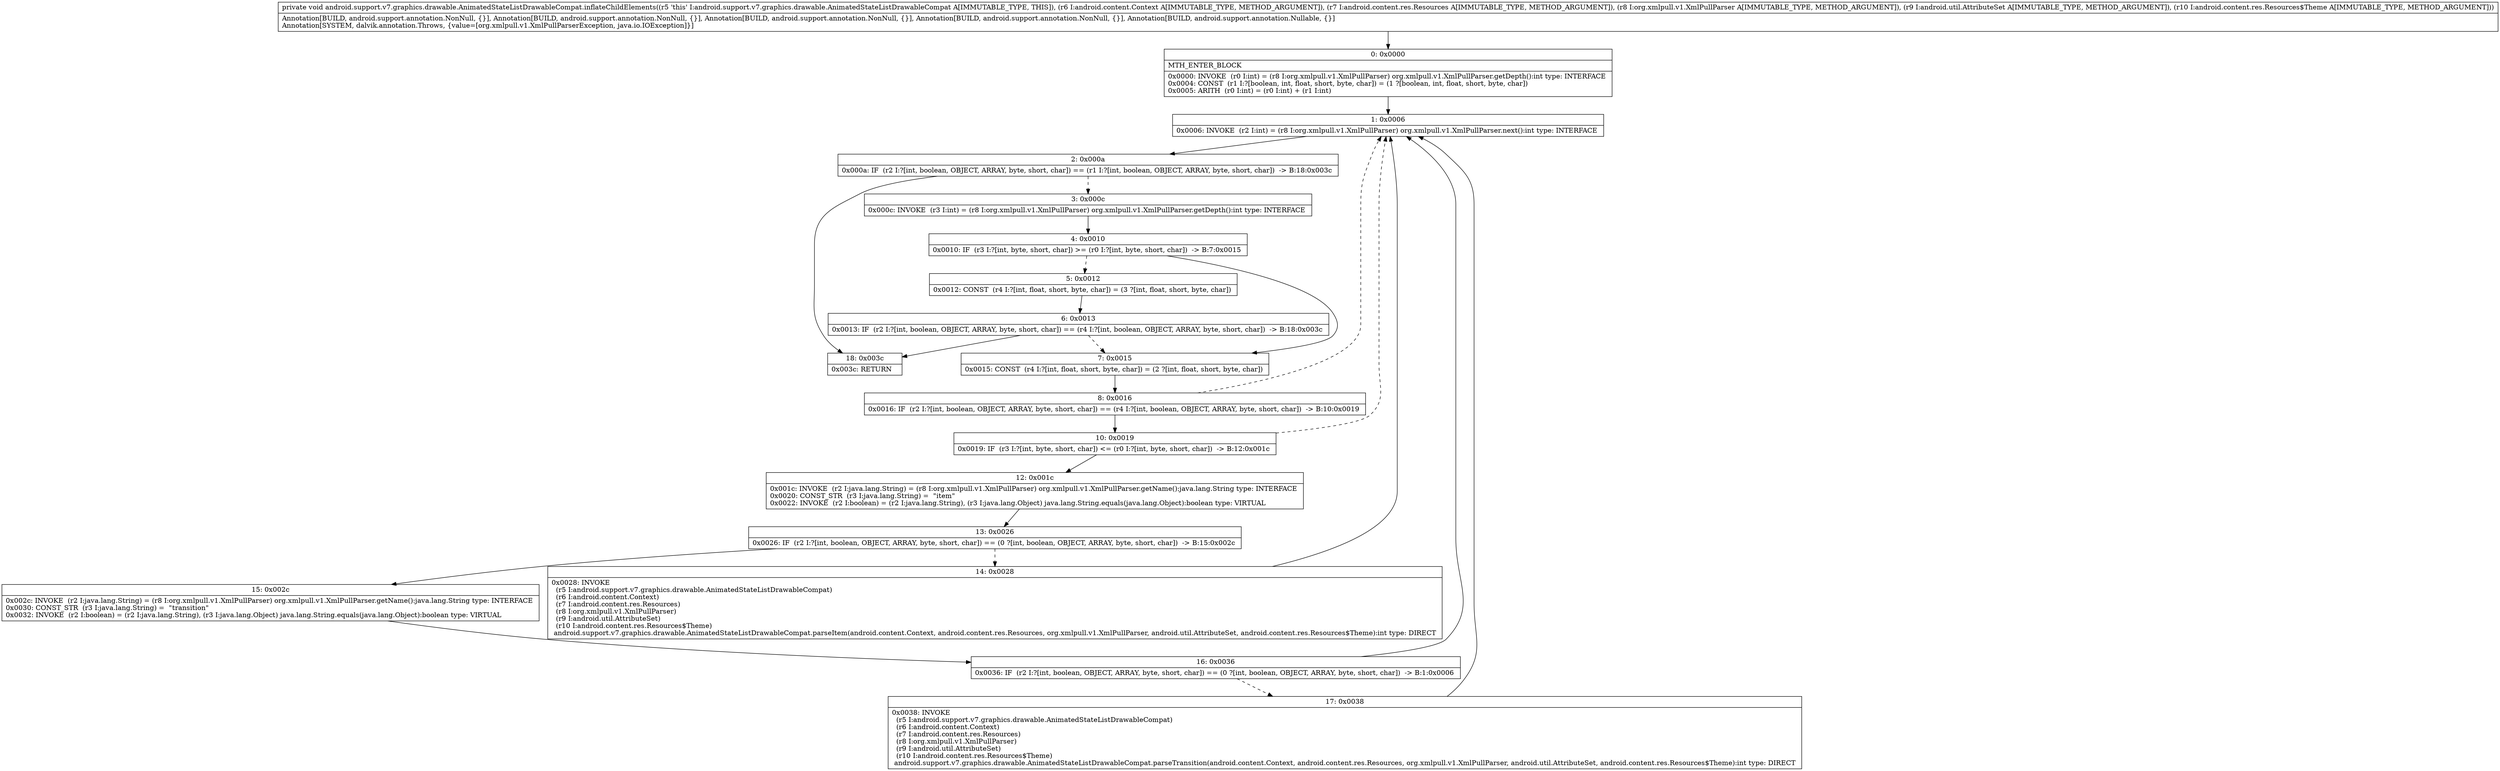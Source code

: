 digraph "CFG forandroid.support.v7.graphics.drawable.AnimatedStateListDrawableCompat.inflateChildElements(Landroid\/content\/Context;Landroid\/content\/res\/Resources;Lorg\/xmlpull\/v1\/XmlPullParser;Landroid\/util\/AttributeSet;Landroid\/content\/res\/Resources$Theme;)V" {
Node_0 [shape=record,label="{0\:\ 0x0000|MTH_ENTER_BLOCK\l|0x0000: INVOKE  (r0 I:int) = (r8 I:org.xmlpull.v1.XmlPullParser) org.xmlpull.v1.XmlPullParser.getDepth():int type: INTERFACE \l0x0004: CONST  (r1 I:?[boolean, int, float, short, byte, char]) = (1 ?[boolean, int, float, short, byte, char]) \l0x0005: ARITH  (r0 I:int) = (r0 I:int) + (r1 I:int) \l}"];
Node_1 [shape=record,label="{1\:\ 0x0006|0x0006: INVOKE  (r2 I:int) = (r8 I:org.xmlpull.v1.XmlPullParser) org.xmlpull.v1.XmlPullParser.next():int type: INTERFACE \l}"];
Node_2 [shape=record,label="{2\:\ 0x000a|0x000a: IF  (r2 I:?[int, boolean, OBJECT, ARRAY, byte, short, char]) == (r1 I:?[int, boolean, OBJECT, ARRAY, byte, short, char])  \-\> B:18:0x003c \l}"];
Node_3 [shape=record,label="{3\:\ 0x000c|0x000c: INVOKE  (r3 I:int) = (r8 I:org.xmlpull.v1.XmlPullParser) org.xmlpull.v1.XmlPullParser.getDepth():int type: INTERFACE \l}"];
Node_4 [shape=record,label="{4\:\ 0x0010|0x0010: IF  (r3 I:?[int, byte, short, char]) \>= (r0 I:?[int, byte, short, char])  \-\> B:7:0x0015 \l}"];
Node_5 [shape=record,label="{5\:\ 0x0012|0x0012: CONST  (r4 I:?[int, float, short, byte, char]) = (3 ?[int, float, short, byte, char]) \l}"];
Node_6 [shape=record,label="{6\:\ 0x0013|0x0013: IF  (r2 I:?[int, boolean, OBJECT, ARRAY, byte, short, char]) == (r4 I:?[int, boolean, OBJECT, ARRAY, byte, short, char])  \-\> B:18:0x003c \l}"];
Node_7 [shape=record,label="{7\:\ 0x0015|0x0015: CONST  (r4 I:?[int, float, short, byte, char]) = (2 ?[int, float, short, byte, char]) \l}"];
Node_8 [shape=record,label="{8\:\ 0x0016|0x0016: IF  (r2 I:?[int, boolean, OBJECT, ARRAY, byte, short, char]) == (r4 I:?[int, boolean, OBJECT, ARRAY, byte, short, char])  \-\> B:10:0x0019 \l}"];
Node_10 [shape=record,label="{10\:\ 0x0019|0x0019: IF  (r3 I:?[int, byte, short, char]) \<= (r0 I:?[int, byte, short, char])  \-\> B:12:0x001c \l}"];
Node_12 [shape=record,label="{12\:\ 0x001c|0x001c: INVOKE  (r2 I:java.lang.String) = (r8 I:org.xmlpull.v1.XmlPullParser) org.xmlpull.v1.XmlPullParser.getName():java.lang.String type: INTERFACE \l0x0020: CONST_STR  (r3 I:java.lang.String) =  \"item\" \l0x0022: INVOKE  (r2 I:boolean) = (r2 I:java.lang.String), (r3 I:java.lang.Object) java.lang.String.equals(java.lang.Object):boolean type: VIRTUAL \l}"];
Node_13 [shape=record,label="{13\:\ 0x0026|0x0026: IF  (r2 I:?[int, boolean, OBJECT, ARRAY, byte, short, char]) == (0 ?[int, boolean, OBJECT, ARRAY, byte, short, char])  \-\> B:15:0x002c \l}"];
Node_14 [shape=record,label="{14\:\ 0x0028|0x0028: INVOKE  \l  (r5 I:android.support.v7.graphics.drawable.AnimatedStateListDrawableCompat)\l  (r6 I:android.content.Context)\l  (r7 I:android.content.res.Resources)\l  (r8 I:org.xmlpull.v1.XmlPullParser)\l  (r9 I:android.util.AttributeSet)\l  (r10 I:android.content.res.Resources$Theme)\l android.support.v7.graphics.drawable.AnimatedStateListDrawableCompat.parseItem(android.content.Context, android.content.res.Resources, org.xmlpull.v1.XmlPullParser, android.util.AttributeSet, android.content.res.Resources$Theme):int type: DIRECT \l}"];
Node_15 [shape=record,label="{15\:\ 0x002c|0x002c: INVOKE  (r2 I:java.lang.String) = (r8 I:org.xmlpull.v1.XmlPullParser) org.xmlpull.v1.XmlPullParser.getName():java.lang.String type: INTERFACE \l0x0030: CONST_STR  (r3 I:java.lang.String) =  \"transition\" \l0x0032: INVOKE  (r2 I:boolean) = (r2 I:java.lang.String), (r3 I:java.lang.Object) java.lang.String.equals(java.lang.Object):boolean type: VIRTUAL \l}"];
Node_16 [shape=record,label="{16\:\ 0x0036|0x0036: IF  (r2 I:?[int, boolean, OBJECT, ARRAY, byte, short, char]) == (0 ?[int, boolean, OBJECT, ARRAY, byte, short, char])  \-\> B:1:0x0006 \l}"];
Node_17 [shape=record,label="{17\:\ 0x0038|0x0038: INVOKE  \l  (r5 I:android.support.v7.graphics.drawable.AnimatedStateListDrawableCompat)\l  (r6 I:android.content.Context)\l  (r7 I:android.content.res.Resources)\l  (r8 I:org.xmlpull.v1.XmlPullParser)\l  (r9 I:android.util.AttributeSet)\l  (r10 I:android.content.res.Resources$Theme)\l android.support.v7.graphics.drawable.AnimatedStateListDrawableCompat.parseTransition(android.content.Context, android.content.res.Resources, org.xmlpull.v1.XmlPullParser, android.util.AttributeSet, android.content.res.Resources$Theme):int type: DIRECT \l}"];
Node_18 [shape=record,label="{18\:\ 0x003c|0x003c: RETURN   \l}"];
MethodNode[shape=record,label="{private void android.support.v7.graphics.drawable.AnimatedStateListDrawableCompat.inflateChildElements((r5 'this' I:android.support.v7.graphics.drawable.AnimatedStateListDrawableCompat A[IMMUTABLE_TYPE, THIS]), (r6 I:android.content.Context A[IMMUTABLE_TYPE, METHOD_ARGUMENT]), (r7 I:android.content.res.Resources A[IMMUTABLE_TYPE, METHOD_ARGUMENT]), (r8 I:org.xmlpull.v1.XmlPullParser A[IMMUTABLE_TYPE, METHOD_ARGUMENT]), (r9 I:android.util.AttributeSet A[IMMUTABLE_TYPE, METHOD_ARGUMENT]), (r10 I:android.content.res.Resources$Theme A[IMMUTABLE_TYPE, METHOD_ARGUMENT]))  | Annotation[BUILD, android.support.annotation.NonNull, \{\}], Annotation[BUILD, android.support.annotation.NonNull, \{\}], Annotation[BUILD, android.support.annotation.NonNull, \{\}], Annotation[BUILD, android.support.annotation.NonNull, \{\}], Annotation[BUILD, android.support.annotation.Nullable, \{\}]\lAnnotation[SYSTEM, dalvik.annotation.Throws, \{value=[org.xmlpull.v1.XmlPullParserException, java.io.IOException]\}]\l}"];
MethodNode -> Node_0;
Node_0 -> Node_1;
Node_1 -> Node_2;
Node_2 -> Node_3[style=dashed];
Node_2 -> Node_18;
Node_3 -> Node_4;
Node_4 -> Node_5[style=dashed];
Node_4 -> Node_7;
Node_5 -> Node_6;
Node_6 -> Node_7[style=dashed];
Node_6 -> Node_18;
Node_7 -> Node_8;
Node_8 -> Node_10;
Node_8 -> Node_1[style=dashed];
Node_10 -> Node_12;
Node_10 -> Node_1[style=dashed];
Node_12 -> Node_13;
Node_13 -> Node_14[style=dashed];
Node_13 -> Node_15;
Node_14 -> Node_1;
Node_15 -> Node_16;
Node_16 -> Node_1;
Node_16 -> Node_17[style=dashed];
Node_17 -> Node_1;
}

